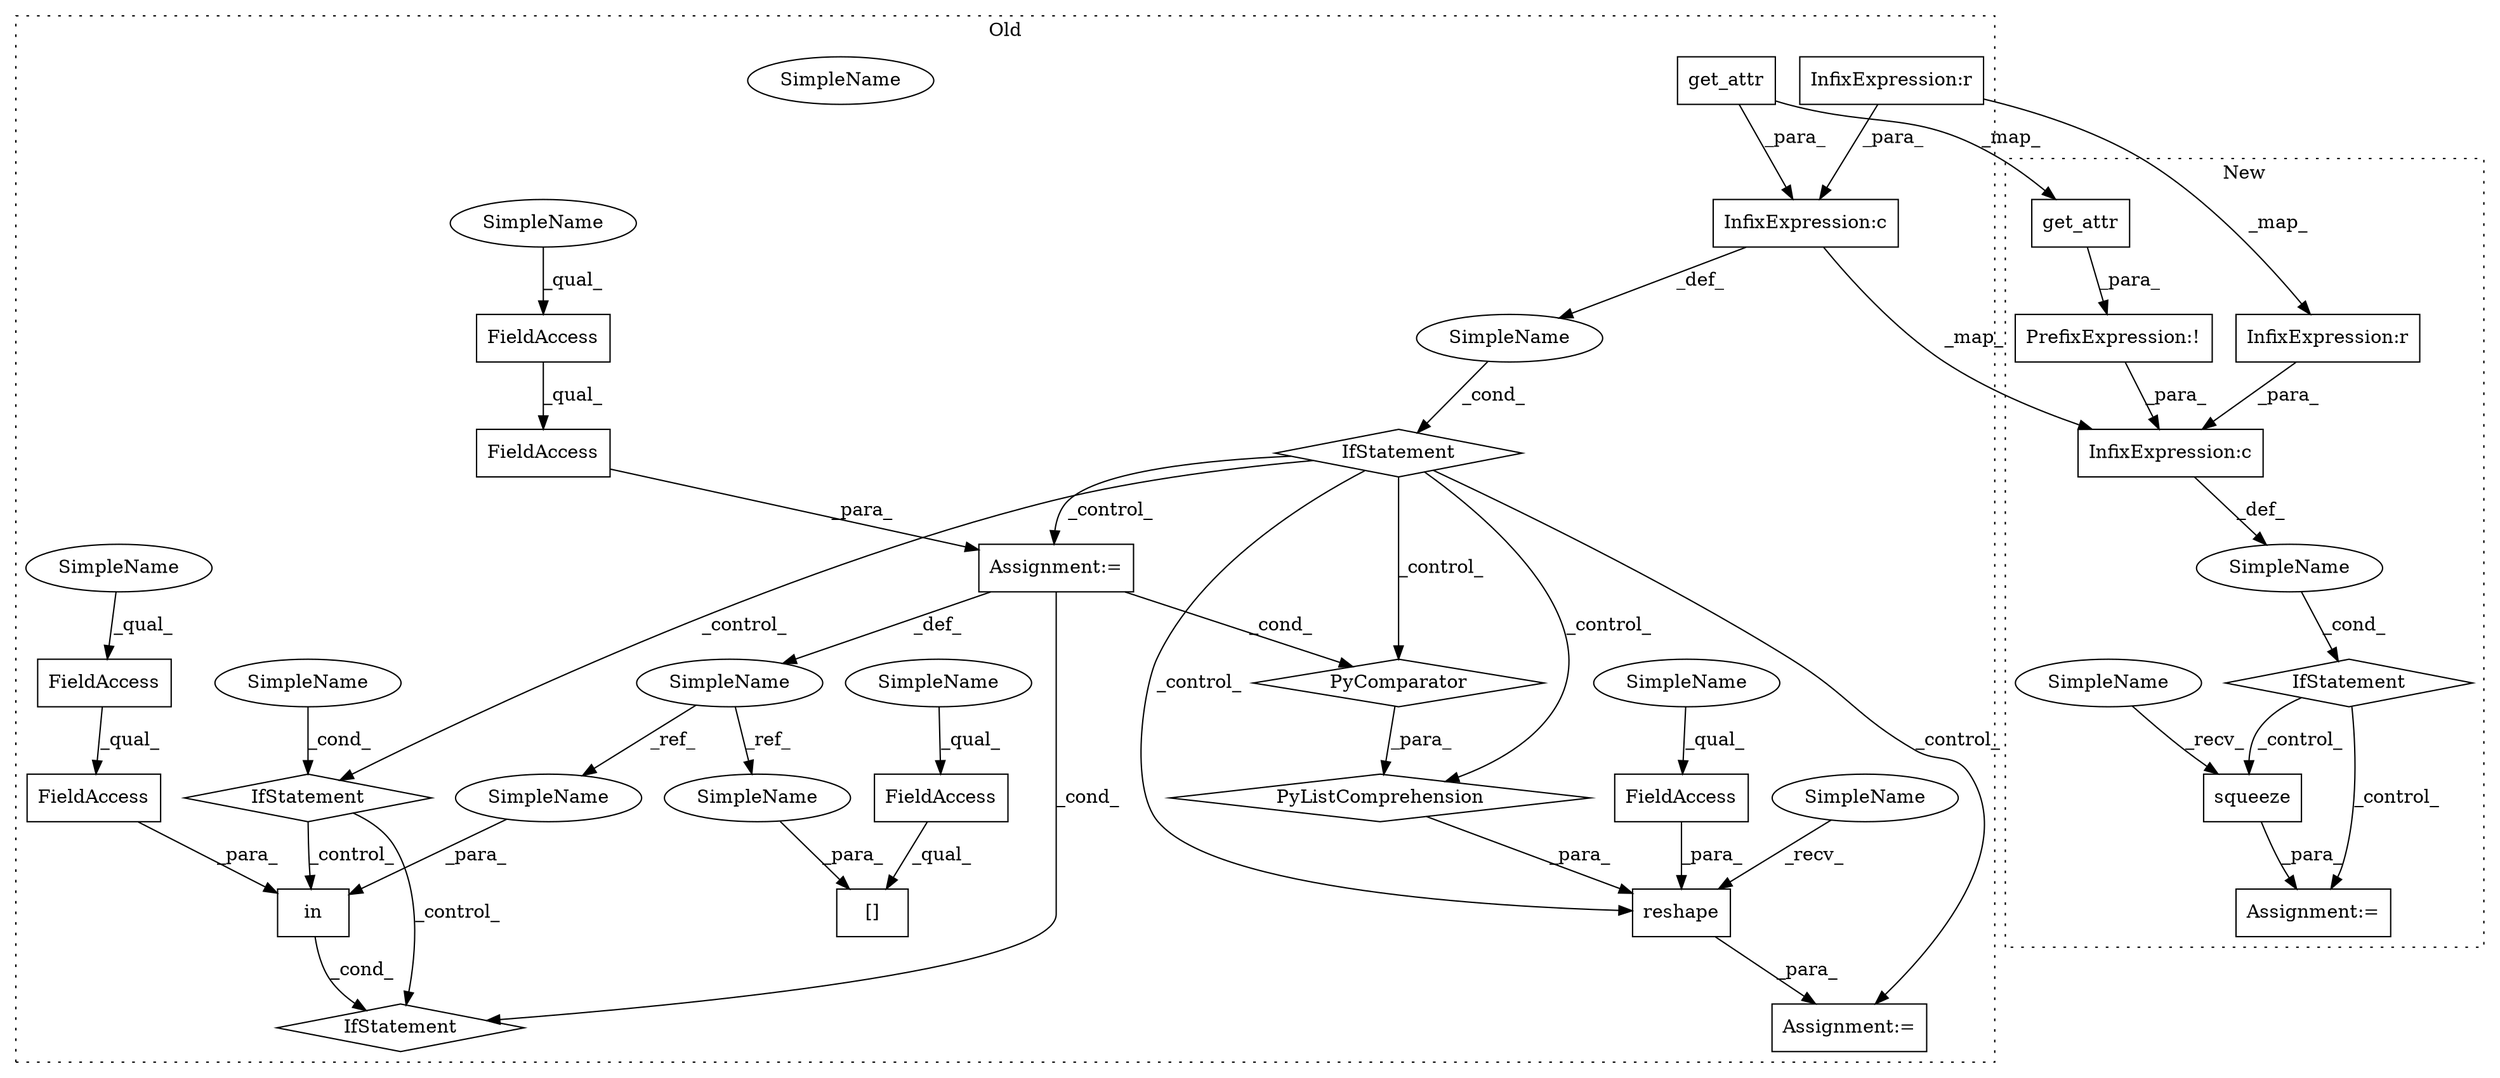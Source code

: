 digraph G {
subgraph cluster0 {
1 [label="IfStatement" a="25" s="23605,23653" l="4,2" shape="diamond"];
4 [label="Assignment:=" a="7" s="23809" l="28" shape="box"];
5 [label="SimpleName" a="42" s="" l="" shape="ellipse"];
9 [label="IfStatement" a="25" s="23809" l="28" shape="diamond"];
11 [label="get_attr" a="32" s="23615,23635" l="9,1" shape="box"];
12 [label="PyComparator" a="113" s="23809" l="28" shape="diamond"];
13 [label="[]" a="2" s="23725,23739" l="13,1" shape="box"];
14 [label="InfixExpression:r" a="27" s="23647" l="4" shape="box"];
16 [label="in" a="105" s="23704" l="17" shape="box"];
17 [label="FieldAccess" a="22" s="23725" l="12" shape="box"];
18 [label="FieldAccess" a="22" s="23709" l="7" shape="box"];
19 [label="FieldAccess" a="22" s="23816" l="12" shape="box"];
20 [label="FieldAccess" a="22" s="23816" l="7" shape="box"];
21 [label="FieldAccess" a="22" s="23675" l="7" shape="box"];
22 [label="FieldAccess" a="22" s="23709" l="12" shape="box"];
23 [label="IfStatement" a="25" s="23722" l="3" shape="diamond"];
25 [label="InfixExpression:c" a="27" s="23636" l="4" shape="box"];
26 [label="SimpleName" a="42" s="23832" l="5" shape="ellipse"];
27 [label="SimpleName" a="42" s="23812" l="1" shape="ellipse"];
28 [label="reshape" a="32" s="23667,23845" l="8,-5" shape="box"];
29 [label="Assignment:=" a="7" s="23664" l="1" shape="box"];
30 [label="PyListComprehension" a="109" s="23696" l="149" shape="diamond"];
31 [label="SimpleName" a="42" s="23725" l="1" shape="ellipse"];
32 [label="SimpleName" a="42" s="23665" l="1" shape="ellipse"];
33 [label="SimpleName" a="42" s="23709" l="1" shape="ellipse"];
34 [label="SimpleName" a="42" s="23832" l="5" shape="ellipse"];
35 [label="SimpleName" a="42" s="23675" l="1" shape="ellipse"];
36 [label="SimpleName" a="42" s="23816" l="1" shape="ellipse"];
37 [label="SimpleName" a="42" s="23738" l="1" shape="ellipse"];
38 [label="SimpleName" a="42" s="23704" l="1" shape="ellipse"];
label = "Old";
style="dotted";
}
subgraph cluster1 {
2 [label="squeeze" a="32" s="23779,23791" l="8,1" shape="box"];
3 [label="Assignment:=" a="7" s="23776" l="1" shape="box"];
6 [label="SimpleName" a="42" s="" l="" shape="ellipse"];
7 [label="IfStatement" a="25" s="23717,23765" l="4,2" shape="diamond"];
8 [label="PrefixExpression:!" a="38" s="23721" l="1" shape="box"];
10 [label="get_attr" a="32" s="23728,23748" l="9,1" shape="box"];
15 [label="InfixExpression:r" a="27" s="23760" l="3" shape="box"];
24 [label="InfixExpression:c" a="27" s="23749" l="4" shape="box"];
39 [label="SimpleName" a="42" s="23777" l="1" shape="ellipse"];
label = "New";
style="dotted";
}
1 -> 4 [label="_control_"];
1 -> 30 [label="_control_"];
1 -> 28 [label="_control_"];
1 -> 12 [label="_control_"];
1 -> 9 [label="_control_"];
1 -> 29 [label="_control_"];
2 -> 3 [label="_para_"];
4 -> 27 [label="_def_"];
4 -> 12 [label="_cond_"];
4 -> 23 [label="_cond_"];
5 -> 1 [label="_cond_"];
6 -> 7 [label="_cond_"];
7 -> 2 [label="_control_"];
7 -> 3 [label="_control_"];
8 -> 24 [label="_para_"];
9 -> 16 [label="_control_"];
9 -> 23 [label="_control_"];
10 -> 8 [label="_para_"];
11 -> 10 [label="_map_"];
11 -> 25 [label="_para_"];
12 -> 30 [label="_para_"];
14 -> 15 [label="_map_"];
14 -> 25 [label="_para_"];
15 -> 24 [label="_para_"];
16 -> 23 [label="_cond_"];
17 -> 13 [label="_qual_"];
18 -> 22 [label="_qual_"];
19 -> 4 [label="_para_"];
20 -> 19 [label="_qual_"];
21 -> 28 [label="_para_"];
22 -> 16 [label="_para_"];
24 -> 6 [label="_def_"];
25 -> 24 [label="_map_"];
25 -> 5 [label="_def_"];
27 -> 37 [label="_ref_"];
27 -> 38 [label="_ref_"];
28 -> 29 [label="_para_"];
30 -> 28 [label="_para_"];
31 -> 17 [label="_qual_"];
32 -> 28 [label="_recv_"];
33 -> 18 [label="_qual_"];
34 -> 9 [label="_cond_"];
35 -> 21 [label="_qual_"];
36 -> 20 [label="_qual_"];
37 -> 13 [label="_para_"];
38 -> 16 [label="_para_"];
39 -> 2 [label="_recv_"];
}